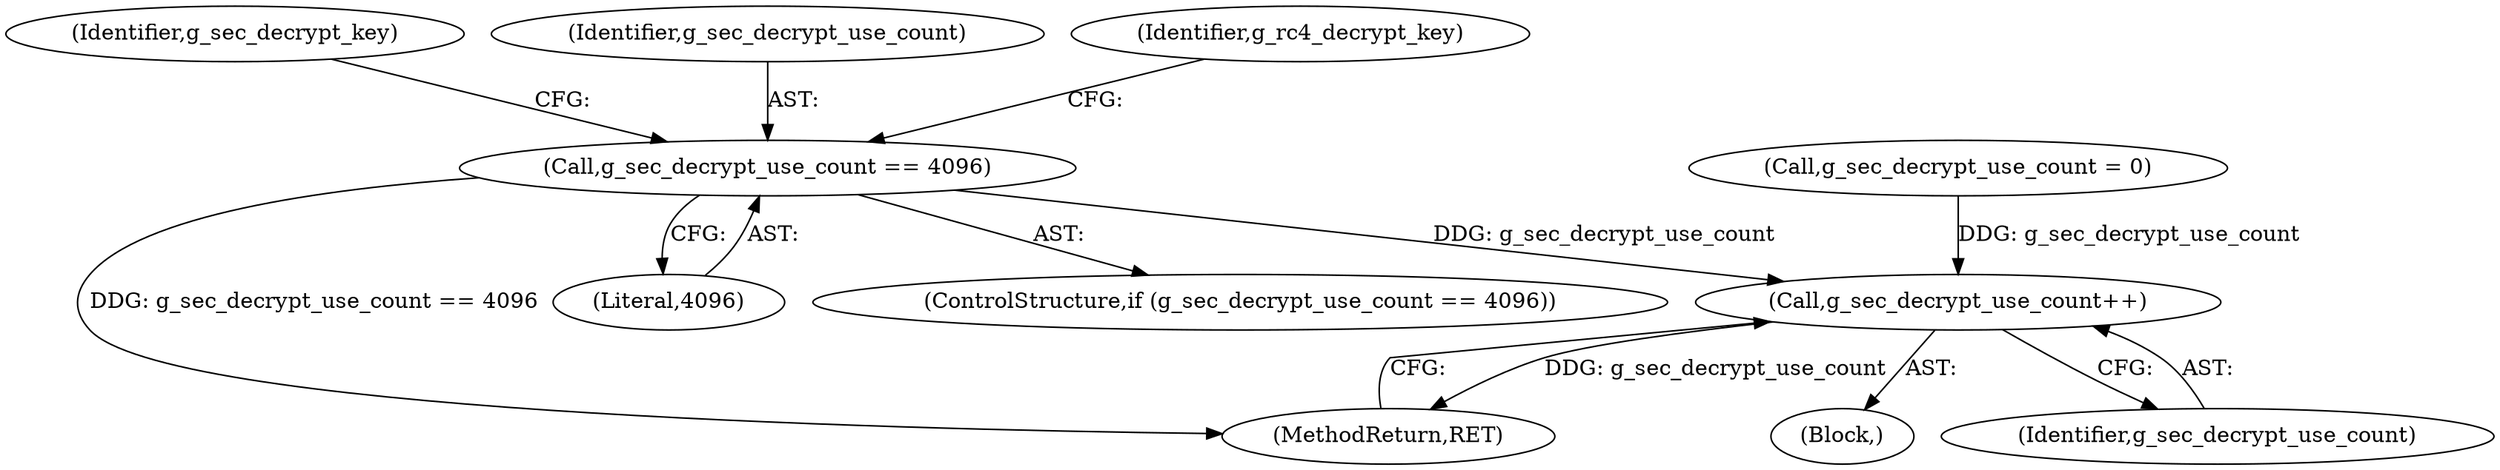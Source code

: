 digraph "0_rdesktop_4dca546d04321a610c1835010b5dad85163b65e1_15@API" {
"1000110" [label="(Call,g_sec_decrypt_use_count == 4096)"];
"1000131" [label="(Call,g_sec_decrypt_use_count++)"];
"1000133" [label="(MethodReturn,RET)"];
"1000115" [label="(Identifier,g_sec_decrypt_key)"];
"1000103" [label="(Block,)"];
"1000112" [label="(Literal,4096)"];
"1000111" [label="(Identifier,g_sec_decrypt_use_count)"];
"1000122" [label="(Call,g_sec_decrypt_use_count = 0)"];
"1000110" [label="(Call,g_sec_decrypt_use_count == 4096)"];
"1000131" [label="(Call,g_sec_decrypt_use_count++)"];
"1000109" [label="(ControlStructure,if (g_sec_decrypt_use_count == 4096))"];
"1000132" [label="(Identifier,g_sec_decrypt_use_count)"];
"1000127" [label="(Identifier,g_rc4_decrypt_key)"];
"1000110" -> "1000109"  [label="AST: "];
"1000110" -> "1000112"  [label="CFG: "];
"1000111" -> "1000110"  [label="AST: "];
"1000112" -> "1000110"  [label="AST: "];
"1000115" -> "1000110"  [label="CFG: "];
"1000127" -> "1000110"  [label="CFG: "];
"1000110" -> "1000133"  [label="DDG: g_sec_decrypt_use_count == 4096"];
"1000110" -> "1000131"  [label="DDG: g_sec_decrypt_use_count"];
"1000131" -> "1000103"  [label="AST: "];
"1000131" -> "1000132"  [label="CFG: "];
"1000132" -> "1000131"  [label="AST: "];
"1000133" -> "1000131"  [label="CFG: "];
"1000131" -> "1000133"  [label="DDG: g_sec_decrypt_use_count"];
"1000122" -> "1000131"  [label="DDG: g_sec_decrypt_use_count"];
}
